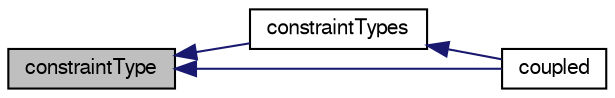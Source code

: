 digraph "constraintType"
{
  bgcolor="transparent";
  edge [fontname="FreeSans",fontsize="10",labelfontname="FreeSans",labelfontsize="10"];
  node [fontname="FreeSans",fontsize="10",shape=record];
  rankdir="LR";
  Node468 [label="constraintType",height=0.2,width=0.4,color="black", fillcolor="grey75", style="filled", fontcolor="black"];
  Node468 -> Node469 [dir="back",color="midnightblue",fontsize="10",style="solid",fontname="FreeSans"];
  Node469 [label="constraintTypes",height=0.2,width=0.4,color="black",URL="$a22870.html#a0332049c12f6133863c992e8274422a1",tooltip="Return a list of all the constraint patch types. "];
  Node469 -> Node470 [dir="back",color="midnightblue",fontsize="10",style="solid",fontname="FreeSans"];
  Node470 [label="coupled",height=0.2,width=0.4,color="black",URL="$a22870.html#a39c01db0e66d00fe0621a0c7e5fc4ead",tooltip="Return true if this patch is coupled. "];
  Node468 -> Node470 [dir="back",color="midnightblue",fontsize="10",style="solid",fontname="FreeSans"];
}
